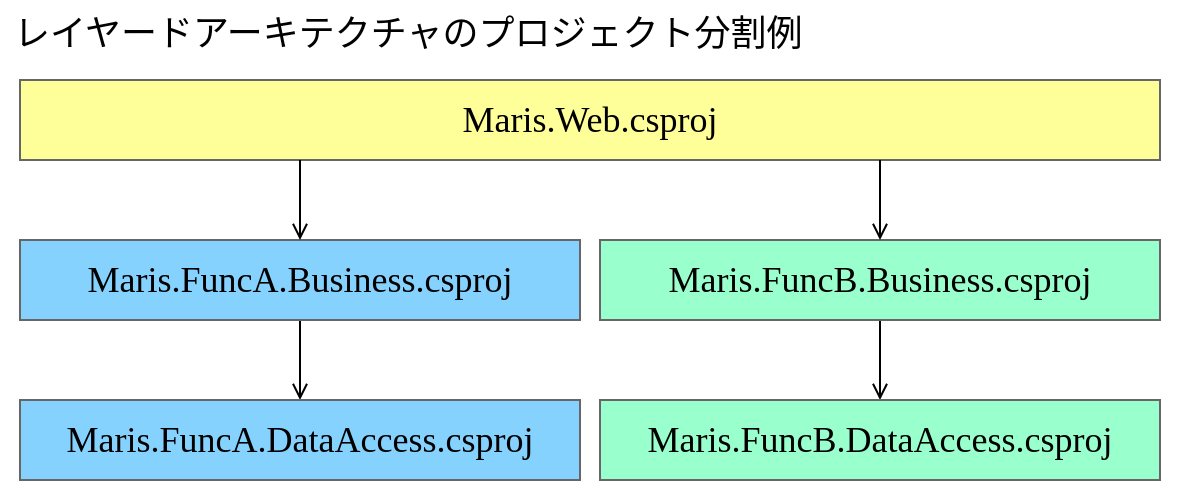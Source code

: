<mxfile>
    <diagram id="x6_yL9SqoSDA33DfHBJj" name="ページ1">
        <mxGraphModel dx="1642" dy="785" grid="1" gridSize="10" guides="1" tooltips="1" connect="1" arrows="1" fold="1" page="1" pageScale="1" pageWidth="1169" pageHeight="827" math="0" shadow="0">
            <root>
                <mxCell id="0"/>
                <mxCell id="1" parent="0"/>
                <mxCell id="2" value="レイヤードアーキテクチャのプロジェクト分割例" style="rounded=0;whiteSpace=wrap;html=1;fillColor=none;align=left;verticalAlign=top;fontFamily=Noto Sans JP;fontSource=https%3A%2F%2Ffonts.googleapis.com%2Fcss%3Ffamily%3DNoto%2BSans%2BJP;fontSize=18;fontColor=#000000;spacingLeft=5;strokeColor=none;" vertex="1" parent="1">
                    <mxGeometry x="40" y="40" width="590" height="250" as="geometry"/>
                </mxCell>
                <mxCell id="3" value="Maris.Web.csproj" style="rounded=0;whiteSpace=wrap;html=1;fillColor=#FFFF99;strokeColor=#666666;fontColor=#000000;fontSize=18;fontFamily=Noto Sans JP;fontSource=https%3A%2F%2Ffonts.googleapis.com%2Fcss%3Ffamily%3DNoto%2BSans%2BJP;" vertex="1" parent="1">
                    <mxGeometry x="50" y="80" width="570" height="40" as="geometry"/>
                </mxCell>
                <mxCell id="15" style="edgeStyle=none;html=1;fontFamily=Noto Sans JP;fontSource=https%3A%2F%2Ffonts.googleapis.com%2Fcss%3Ffamily%3DNoto%2BSans%2BJP;fontSize=18;fontColor=#000000;endArrow=open;endFill=0;strokeColor=#000000;" edge="1" parent="1" source="4" target="5">
                    <mxGeometry relative="1" as="geometry"/>
                </mxCell>
                <mxCell id="4" value="Maris.FuncA.Business.csproj" style="rounded=0;whiteSpace=wrap;html=1;fillColor=#85D2FF;strokeColor=#666666;fontColor=#000000;fontSize=18;fontFamily=Noto Sans JP;fontSource=https%3A%2F%2Ffonts.googleapis.com%2Fcss%3Ffamily%3DNoto%2BSans%2BJP;" vertex="1" parent="1">
                    <mxGeometry x="50" y="160" width="280" height="40" as="geometry"/>
                </mxCell>
                <mxCell id="5" value="Maris.FuncA.DataAccess.csproj" style="rounded=0;whiteSpace=wrap;html=1;fillColor=#85D2FF;strokeColor=#666666;fontColor=#000000;fontSize=18;fontFamily=Noto Sans JP;fontSource=https%3A%2F%2Ffonts.googleapis.com%2Fcss%3Ffamily%3DNoto%2BSans%2BJP;" vertex="1" parent="1">
                    <mxGeometry x="50" y="240" width="280" height="40" as="geometry"/>
                </mxCell>
                <mxCell id="12" style="edgeStyle=none;html=1;fontFamily=Noto Sans JP;fontSource=https%3A%2F%2Ffonts.googleapis.com%2Fcss%3Ffamily%3DNoto%2BSans%2BJP;fontSize=18;fontColor=#000000;endArrow=open;endFill=0;strokeColor=#000000;" edge="1" parent="1" source="7" target="9">
                    <mxGeometry relative="1" as="geometry"/>
                </mxCell>
                <mxCell id="7" value="Maris.FuncB.Business.csproj" style="rounded=0;whiteSpace=wrap;html=1;fillColor=#99FFCC;strokeColor=#666666;fontColor=#000000;fontSize=18;fontFamily=Noto Sans JP;fontSource=https%3A%2F%2Ffonts.googleapis.com%2Fcss%3Ffamily%3DNoto%2BSans%2BJP;" vertex="1" parent="1">
                    <mxGeometry x="340" y="160" width="280" height="40" as="geometry"/>
                </mxCell>
                <mxCell id="9" value="Maris.FuncB.DataAccess.csproj" style="rounded=0;whiteSpace=wrap;html=1;fillColor=#99FFCC;strokeColor=#666666;fontColor=#000000;fontSize=18;fontFamily=Noto Sans JP;fontSource=https%3A%2F%2Ffonts.googleapis.com%2Fcss%3Ffamily%3DNoto%2BSans%2BJP;" vertex="1" parent="1">
                    <mxGeometry x="340" y="240" width="280" height="40" as="geometry"/>
                </mxCell>
                <mxCell id="11" style="edgeStyle=none;html=1;fontFamily=Noto Sans JP;fontSource=https%3A%2F%2Ffonts.googleapis.com%2Fcss%3Ffamily%3DNoto%2BSans%2BJP;fontSize=18;fontColor=#000000;strokeColor=#000000;endArrow=open;endFill=0;" edge="1" parent="1" target="7">
                    <mxGeometry relative="1" as="geometry">
                        <mxPoint x="480" y="120" as="sourcePoint"/>
                    </mxGeometry>
                </mxCell>
                <mxCell id="14" style="edgeStyle=none;html=1;fontFamily=Noto Sans JP;fontSource=https%3A%2F%2Ffonts.googleapis.com%2Fcss%3Ffamily%3DNoto%2BSans%2BJP;fontSize=18;fontColor=#000000;endArrow=open;endFill=0;strokeColor=#000000;" edge="1" parent="1" target="4">
                    <mxGeometry relative="1" as="geometry">
                        <mxPoint x="190" y="120" as="sourcePoint"/>
                    </mxGeometry>
                </mxCell>
            </root>
        </mxGraphModel>
    </diagram>
</mxfile>